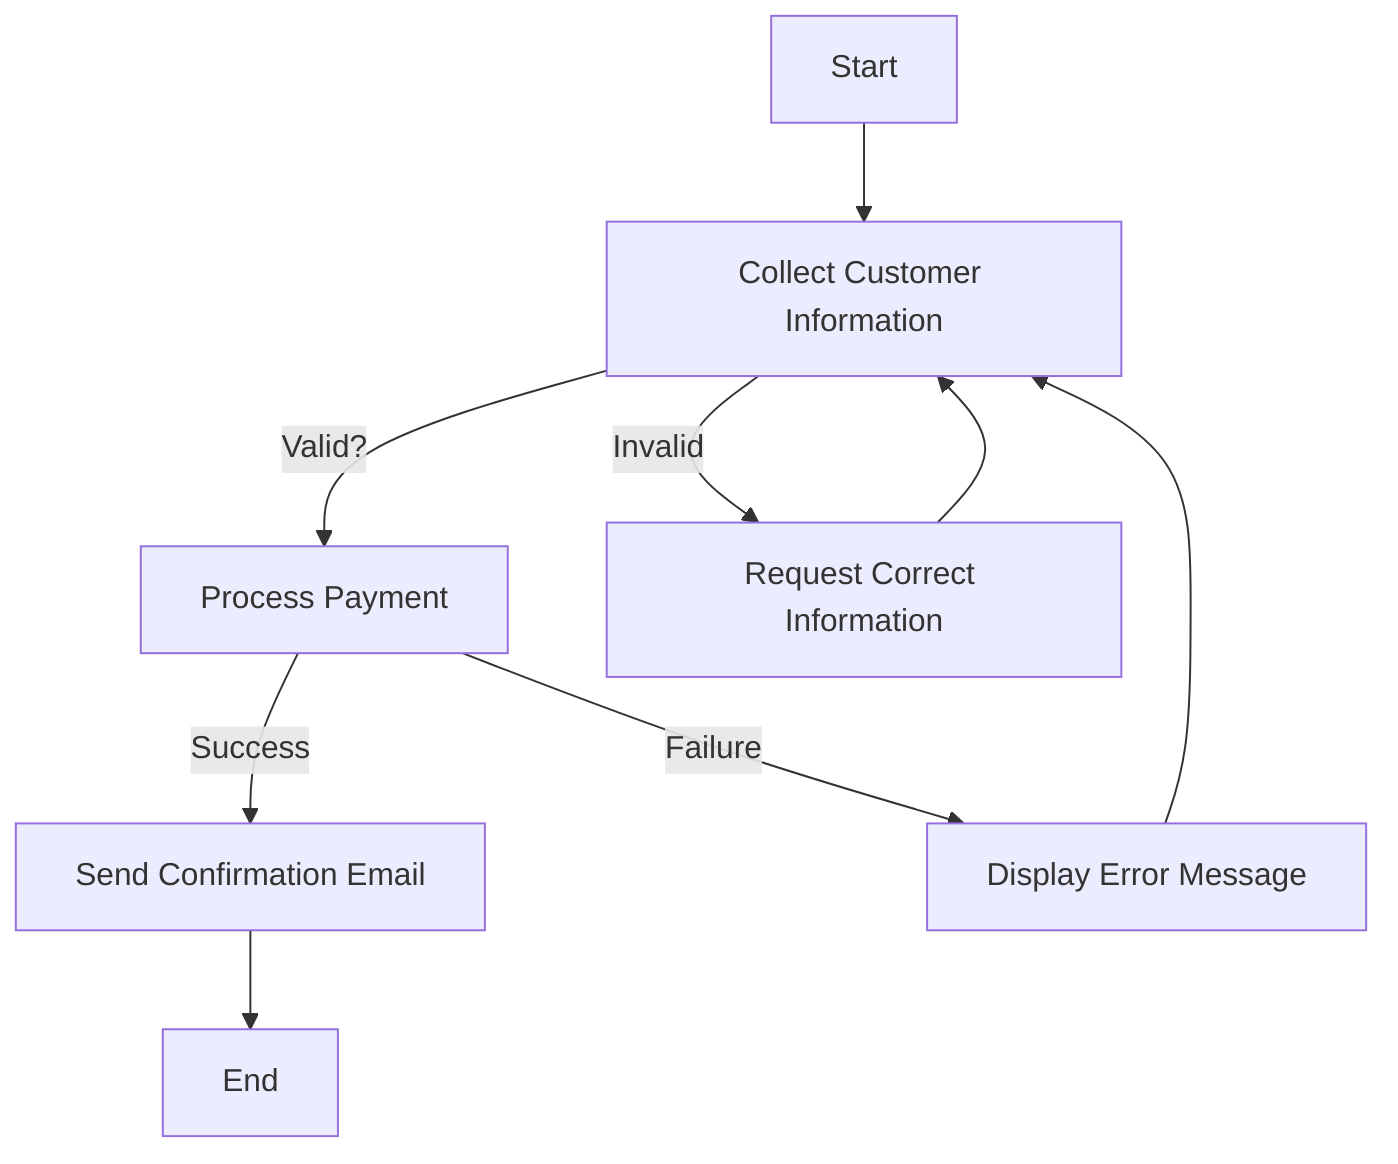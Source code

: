 graph TD;
    A[Start] --> B[Collect Customer Information];
    B -->|Valid?| C[Process Payment];
    C -->|Success| D[Send Confirmation Email];
    D --> E[End];
    C -->|Failure| F[Display Error Message];
    F --> B;

    B -->|Invalid| G[Request Correct Information];
    G --> B;